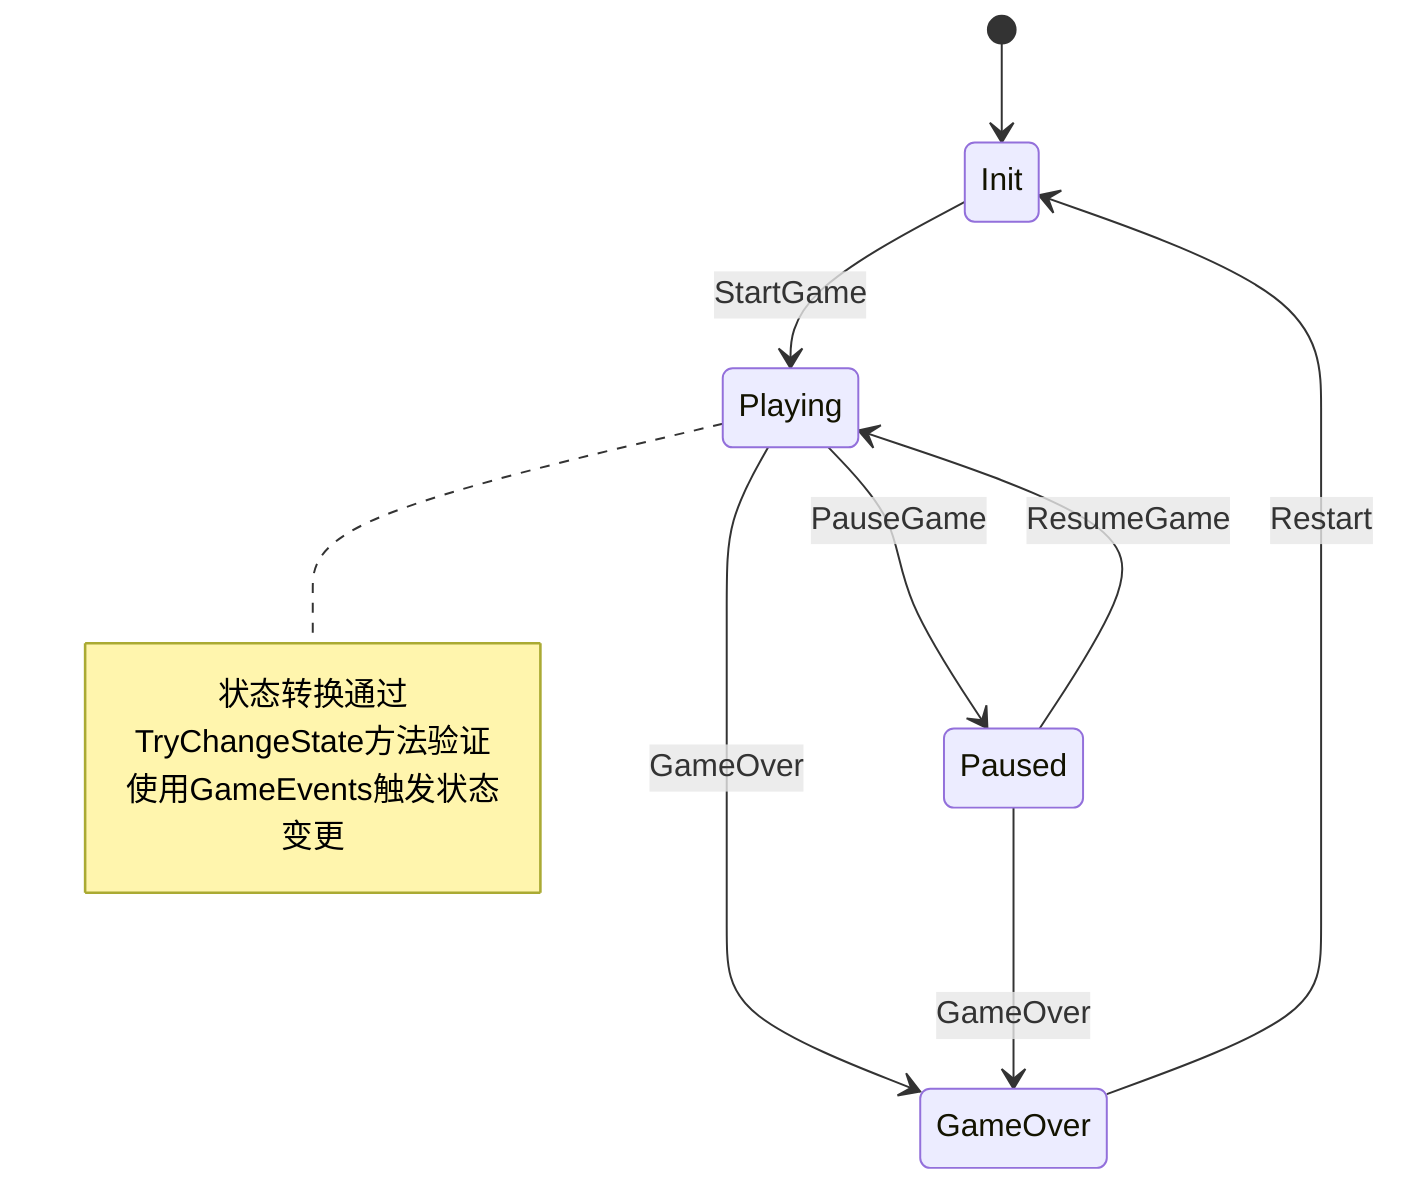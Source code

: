 stateDiagram
    [*] --> Init
    Init --> Playing: StartGame
    
    Playing --> Paused: PauseGame
    Playing --> GameOver: GameOver
    
    Paused --> Playing: ResumeGame
    Paused --> GameOver: GameOver
    
    GameOver --> Init: Restart

    note right of Playing
        状态转换通过TryChangeState方法验证
        使用GameEvents触发状态变更
    end note